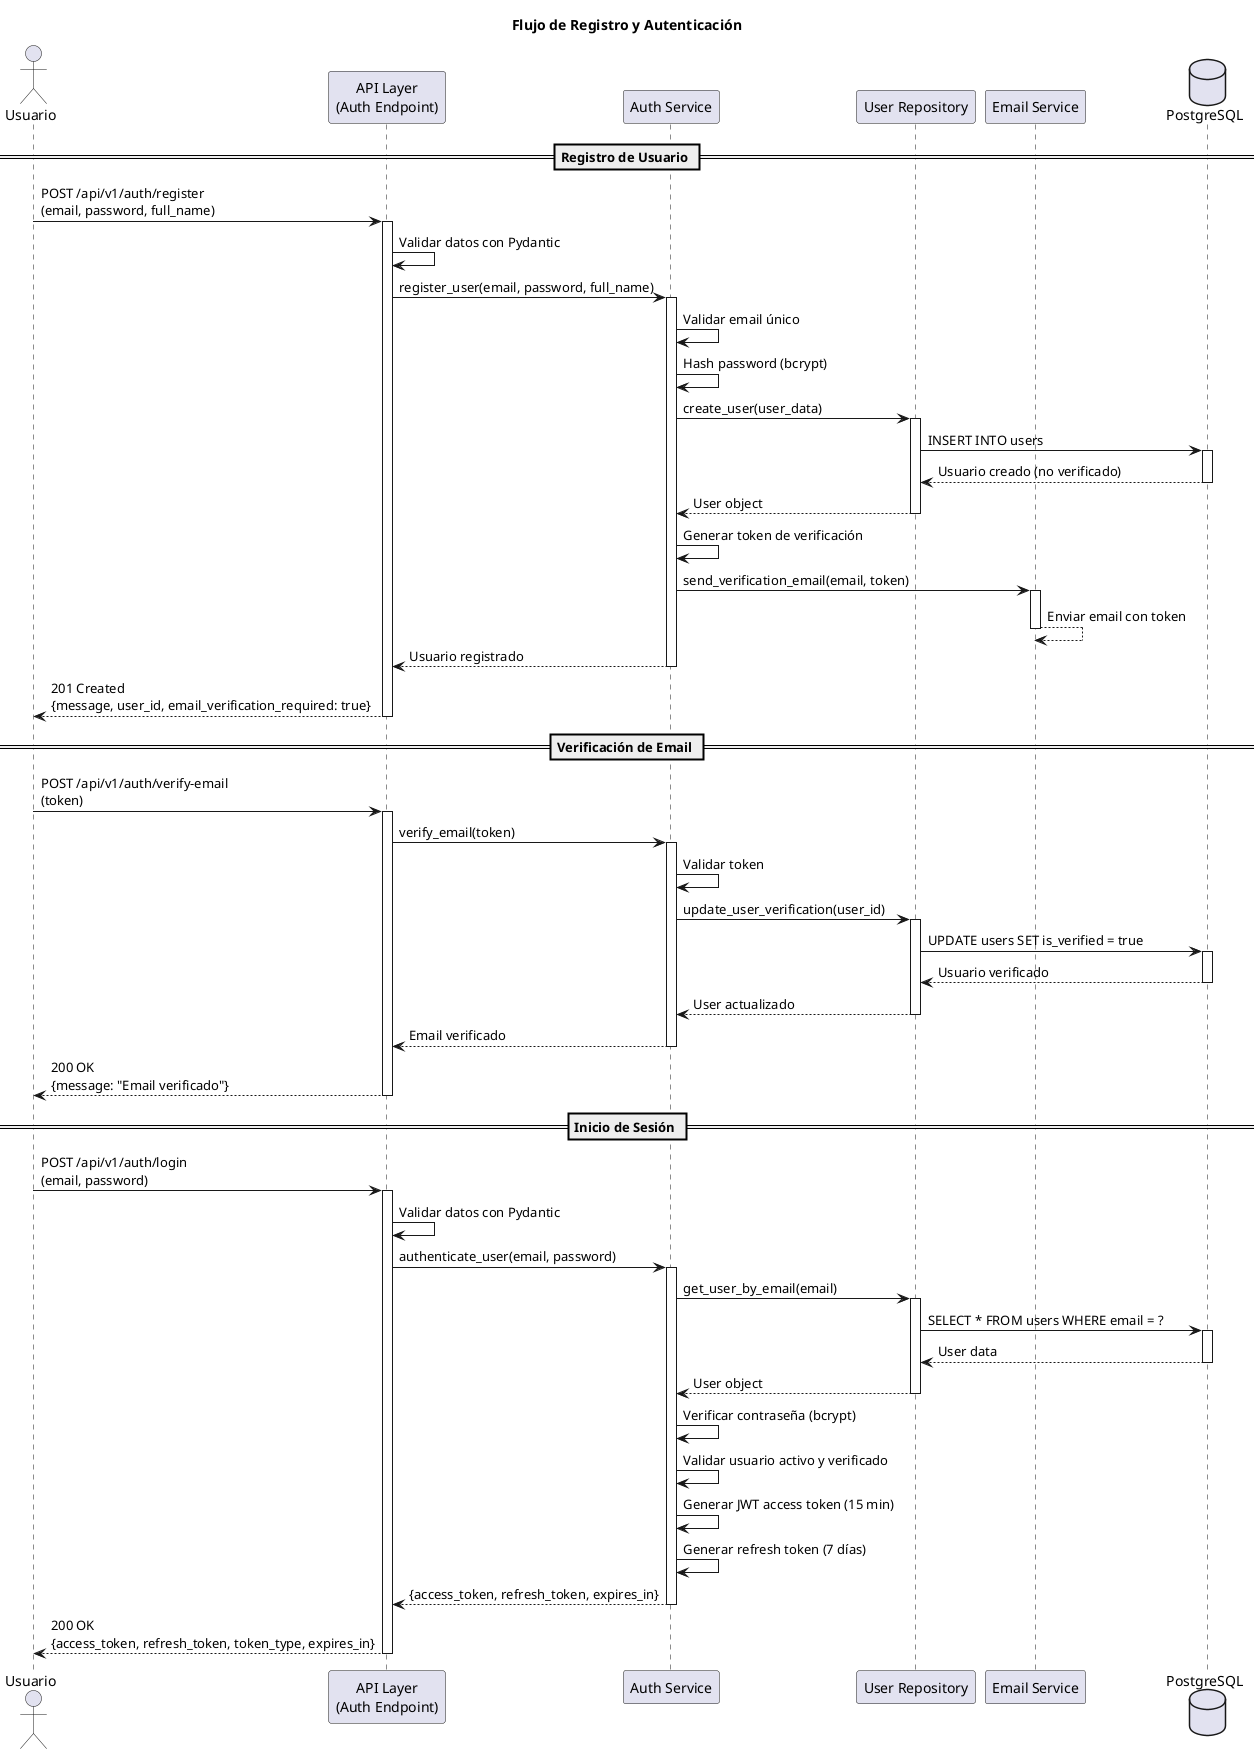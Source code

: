 @startuml Diagrama de Secuencia - Registro y Autenticación

title Flujo de Registro y Autenticación

actor Usuario as user
participant "API Layer\n(Auth Endpoint)" as api
participant "Auth Service" as auth_service
participant "User Repository" as user_repo
participant "Email Service" as email_service
database "PostgreSQL" as db

== Registro de Usuario ==
user -> api: POST /api/v1/auth/register\n(email, password, full_name)
activate api

api -> api: Validar datos con Pydantic
api -> auth_service: register_user(email, password, full_name)
activate auth_service

auth_service -> auth_service: Validar email único
auth_service -> auth_service: Hash password (bcrypt)
auth_service -> user_repo: create_user(user_data)
activate user_repo

user_repo -> db: INSERT INTO users
activate db
db --> user_repo: Usuario creado (no verificado)
deactivate db

user_repo --> auth_service: User object
deactivate user_repo

auth_service -> auth_service: Generar token de verificación
auth_service -> email_service: send_verification_email(email, token)
activate email_service
email_service --> email_service: Enviar email con token
deactivate email_service

auth_service --> api: Usuario registrado
deactivate auth_service
api --> user: 201 Created\n{message, user_id, email_verification_required: true}
deactivate api

== Verificación de Email ==
user -> api: POST /api/v1/auth/verify-email\n(token)
activate api

api -> auth_service: verify_email(token)
activate auth_service

auth_service -> auth_service: Validar token
auth_service -> user_repo: update_user_verification(user_id)
activate user_repo

user_repo -> db: UPDATE users SET is_verified = true
activate db
db --> user_repo: Usuario verificado
deactivate db

user_repo --> auth_service: User actualizado
deactivate user_repo
auth_service --> api: Email verificado
deactivate auth_service
api --> user: 200 OK\n{message: "Email verificado"}
deactivate api

== Inicio de Sesión ==
user -> api: POST /api/v1/auth/login\n(email, password)
activate api

api -> api: Validar datos con Pydantic
api -> auth_service: authenticate_user(email, password)
activate auth_service

auth_service -> user_repo: get_user_by_email(email)
activate user_repo

user_repo -> db: SELECT * FROM users WHERE email = ?
activate db
db --> user_repo: User data
deactivate db

user_repo --> auth_service: User object
deactivate user_repo

auth_service -> auth_service: Verificar contraseña (bcrypt)
auth_service -> auth_service: Validar usuario activo y verificado
auth_service -> auth_service: Generar JWT access token (15 min)
auth_service -> auth_service: Generar refresh token (7 días)
auth_service --> api: {access_token, refresh_token, expires_in}
deactivate auth_service

api --> user: 200 OK\n{access_token, refresh_token, token_type, expires_in}
deactivate api

@enduml

@startuml Diagrama de Secuencia - Crear Cartera

title Flujo de Creación de Cartera

actor Usuario as user
participant "API Layer\n(Portfolio Endpoint)" as api
participant "Auth Middleware" as auth
participant "Portfolio Service" as portfolio_service
participant "Portfolio Repository" as portfolio_repo
database "PostgreSQL" as db

user -> api: POST /api/v1/portfolios\nAuthorization: Bearer {token}\n{name, base_currency, description}
activate api

api -> auth: Validar token JWT
activate auth
auth -> auth: Verificar firma y expiración
auth --> api: Usuario autenticado (user_id)
deactivate auth

api -> api: Validar datos con Pydantic
api -> portfolio_service: create_portfolio(user_id, name, base_currency, description)
activate portfolio_service

portfolio_service -> portfolio_service: Validar nombre único por usuario
portfolio_service -> portfolio_service: Validar moneda base soportada
portfolio_service -> portfolio_repo: create_portfolio(portfolio_data)
activate portfolio_repo

portfolio_repo -> db: INSERT INTO portfolios\n(user_id, name, base_currency, description)
activate db
db --> portfolio_repo: Portfolio creado
deactivate db

portfolio_repo --> portfolio_service: Portfolio object
deactivate portfolio_repo

portfolio_service -> portfolio_service: Inicializar métricas (valor_total = 0)
portfolio_service --> api: Portfolio creado
deactivate portfolio_service

api --> user: 201 Created\n{id, name, base_currency, total_value: 0, ...}
deactivate api

@enduml

@startuml Diagrama de Secuencia - Registrar Operación de Compra

title Flujo de Registro de Operación de Compra

actor Usuario as user
participant "API Layer\n(Operations Endpoint)" as api
participant "Auth Middleware" as auth
participant "Operation Service" as operation_service
participant "Market Data Service" as market_service
participant "Portfolio Repository" as portfolio_repo
participant "Operation Repository" as operation_repo
participant "Alpha Vantage API" as alpha_vantage
database "PostgreSQL" as db

user -> api: POST /api/v1/operations\nAuthorization: Bearer {token}\n{portfolio_id, asset_symbol, operation_type: "buy",\nquantity, price, currency, fees, date}
activate api

api -> auth: Validar token JWT
activate auth
auth --> api: Usuario autenticado (user_id)
deactivate auth

api -> api: Validar datos con Pydantic
api -> operation_service: create_operation(operation_data, user_id)
activate operation_service

operation_service -> portfolio_repo: get_portfolio_by_id(portfolio_id, user_id)
activate portfolio_repo

portfolio_repo -> db: SELECT * FROM portfolios WHERE id = ? AND user_id = ?
activate db
db --> portfolio_repo: Portfolio data
deactivate db

portfolio_repo --> operation_service: Portfolio object
deactivate portfolio_repo

operation_service -> operation_service: Validar pertenencia de cartera al usuario
operation_service -> operation_service: Calcular total_amount = (quantity * price) + fees
operation_service -> operation_service: Validar datos de operación

operation_service -> market_service: get_current_price(asset_symbol, currency)
activate market_service

market_service -> market_service: Verificar caché de precios
alt Precio en caché válido
    market_service --> operation_service: Precio desde caché
else Precio no en caché o expirado
    market_service -> alpha_vantage: GET /query?function=GLOBAL_QUOTE&symbol={symbol}
    activate alpha_vantage
    alpha_vantage --> market_service: {price, timestamp}
    deactivate alpha_vantage
    
    market_service -> market_service: Almacenar precio en caché
    market_service -> db: INSERT INTO asset_prices\n(symbol, price, timestamp)
    activate db
    db --> market_service: Precio almacenado
    deactivate db
    
    market_service --> operation_service: Precio actualizado
end
deactivate market_service

operation_service -> operation_repo: create_operation(operation_data)
activate operation_repo

operation_repo -> db: INSERT INTO operations\n(portfolio_id, asset_symbol, operation_type, quantity, price, ...)
activate db
db --> operation_repo: Operation creada
deactivate db

operation_repo --> operation_service: Operation object
deactivate operation_repo

operation_service -> operation_service: Actualizar posición en cartera\n(Recalcular precio promedio si existe posición)
operation_service -> portfolio_repo: update_portfolio_balance(portfolio_id)
activate portfolio_repo

portfolio_repo -> db: UPDATE portfolios SET total_value = ...\nWHERE id = ?
activate db
db --> portfolio_repo: Portfolio actualizado
deactivate db

portfolio_repo --> operation_service: Portfolio actualizado
deactivate portfolio_repo

operation_service --> api: Operación registrada
deactivate operation_service

api --> user: 201 Created\n{id, portfolio_id, asset_symbol, quantity, price, total_amount, ...}
deactivate api

@enduml

@startuml Diagrama de Secuencia - Consultar Detalles de Cartera con Métricas

title Flujo de Consulta de Detalles de Cartera con Métricas

actor Usuario as user
participant "API Layer\n(Portfolio Endpoint)" as api
participant "Auth Middleware" as auth
participant "Portfolio Service" as portfolio_service
participant "Portfolio Repository" as portfolio_repo
participant "Market Data Service" as market_service
participant "Alpha Vantage API" as alpha_vantage
database "PostgreSQL" as db

user -> api: GET /api/v1/portfolios/{portfolio_id}\nAuthorization: Bearer {token}
activate api

api -> auth: Validar token JWT
activate auth
auth --> api: Usuario autenticado (user_id)
deactivate auth

api -> portfolio_service: get_portfolio_details(portfolio_id, user_id)
activate portfolio_service

portfolio_service -> portfolio_repo: get_portfolio_by_id(portfolio_id, user_id)
activate portfolio_repo

portfolio_repo -> db: SELECT * FROM portfolios WHERE id = ? AND user_id = ?
activate db
db --> portfolio_repo: Portfolio data
deactivate db

portfolio_repo --> portfolio_service: Portfolio object
deactivate portfolio_repo

portfolio_service -> portfolio_service: Validar pertenencia de cartera al usuario
portfolio_service -> portfolio_repo: get_portfolio_positions(portfolio_id)
activate portfolio_repo

portfolio_repo -> db: SELECT * FROM portfolio_assets\nWHERE portfolio_id = ?
activate db
db --> portfolio_repo: Posiciones de la cartera
deactivate db

portfolio_repo --> portfolio_service: Lista de posiciones
deactivate portfolio_repo

loop Para cada posición
    portfolio_service -> market_service: get_current_price(asset_symbol, currency)
    activate market_service
    
    market_service -> market_service: Verificar caché de precios
    alt Precio en caché válido
        market_service --> portfolio_service: Precio desde caché
    else Precio no en caché o expirado
        market_service -> alpha_vantage: GET /query?function=GLOBAL_QUOTE&symbol={symbol}
        activate alpha_vantage
        alpha_vantage --> market_service: {price, timestamp}
        deactivate alpha_vantage
        
        market_service -> market_service: Almacenar precio en caché
        market_service -> db: INSERT INTO asset_prices\n(symbol, price, timestamp)
        activate db
        db --> market_service: Precio almacenado
        deactivate db
        
        market_service --> portfolio_service: Precio actualizado
    end
    deactivate market_service
    
    portfolio_service -> portfolio_service: Calcular valor actual de posición\n= quantity * current_price
    portfolio_service -> portfolio_service: Calcular ganancia/pérdida\n= current_value - total_cost
end

portfolio_service -> portfolio_service: Calcular métricas totales de cartera\n- Valor total actualizado\n- Ganancia/pérdida total\n- Rendimiento porcentual

portfolio_service --> api: Portfolio con métricas actualizadas
deactivate portfolio_service

api --> user: 200 OK\n{id, name, base_currency, total_value, total_cost,\ntotal_gain_loss, total_gain_loss_percent, positions: [...]}
deactivate api

@enduml

@startuml Diagrama de Secuencia - Análisis con Inteligencia Artificial

title Flujo de Análisis con Inteligencia Artificial

actor Usuario as user
participant "API Layer\n(Portfolio Endpoint)" as api
participant "Auth Middleware" as auth
participant "Portfolio Service" as portfolio_service
participant "AI Module Service" as ai_service
participant "Market Data Service" as market_service
participant "Data Processor" as data_processor
participant "AI Provider" as ai_provider
participant "OpenAI API" as openai
participant "Alpha Vantage API" as alpha_vantage
database "PostgreSQL" as db
database "Redis Cache" as cache

user -> api: GET /api/v1/portfolios/{portfolio_id}/analytics\nAuthorization: Bearer {token}
activate api

api -> auth: Validar token JWT
activate auth
auth --> api: Usuario autenticado (user_id)
deactivate auth

api -> portfolio_service: get_portfolio_analytics(portfolio_id, user_id)
activate portfolio_service

portfolio_service -> portfolio_service: Validar pertenencia de cartera
portfolio_service -> ai_service: generate_portfolio_analysis(portfolio_id)
activate ai_service

ai_service -> cache: check_cached_analysis(portfolio_id)
activate cache
cache --> ai_service: Resultado de caché
deactivate cache

alt Análisis en caché válido
    ai_service --> portfolio_service: Análisis desde caché
    portfolio_service --> api: Análisis retornado
    api --> user: 200 OK\n{analysis, cached: true, ...}
else Análisis no en caché o expirado
    ai_service -> portfolio_service: get_portfolio_positions(portfolio_id)
    activate portfolio_service
    portfolio_service --> ai_service: Lista de posiciones con activos
    deactivate portfolio_service
    
    loop Para cada activo en la cartera
        ai_service -> market_service: get_historical_prices(asset_symbol, days=90)
        activate market_service
        
        market_service -> market_service: Verificar caché de datos históricos
        alt Datos históricos en caché
            market_service -> db: SELECT * FROM asset_prices\nWHERE symbol = ? AND date >= ?
            activate db
            db --> market_service: Datos históricos almacenados
            deactivate db
        else Datos históricos no disponibles
            market_service -> alpha_vantage: GET /query?function=TIME_SERIES_DAILY&symbol={symbol}
            activate alpha_vantage
            alpha_vantage --> market_service: Serie temporal de precios
            deactivate alpha_vantage
            
            market_service -> db: INSERT INTO asset_prices\n(datos históricos)
            activate db
            db --> market_service: Datos almacenados
            deactivate db
        end
        
        market_service --> ai_service: Datos históricos de precios
        deactivate market_service
    end
    
    ai_service -> data_processor: process_market_data(historical_data)
    activate data_processor
    
    data_processor -> data_processor: Calcular indicadores técnicos\n(RSI, MACD, Media móvil, etc.)
    data_processor -> data_processor: Identificar patrones de precio
    data_processor -> data_processor: Calcular métricas de volatilidad
    data_processor -> data_processor: Analizar volumen
    
    data_processor --> ai_service: Datos procesados con indicadores
    deactivate data_processor
    
    ai_service -> ai_provider: generate_analysis_prompt(processed_data, portfolio_info)
    activate ai_provider
    
    ai_provider -> ai_provider: Construir prompt estructurado\ncon datos técnicos y contexto
    ai_provider -> openai: POST /v1/chat/completions\n{prompt, model: "gpt-4", ...}
    activate openai
    
    openai --> ai_provider: Respuesta con análisis descriptivo
    deactivate openai
    
    ai_provider -> ai_provider: Procesar respuesta de OpenAI
    ai_provider -> ai_provider: Agregar disclaimer de responsabilidad
    ai_provider -> ai_provider: Formatear análisis en lenguaje natural
    
    ai_provider --> ai_service: Análisis completo generado
    deactivate ai_provider
    
    ai_service -> db: INSERT INTO analysis\n(portfolio_id, analysis_text, generated_at)
    activate db
    db --> ai_service: Análisis almacenado
    deactivate db
    
    ai_service -> cache: cache_analysis(portfolio_id, analysis, ttl=3600)
    activate cache
    cache --> ai_service: Análisis almacenado en caché
    deactivate cache
    
    ai_service --> portfolio_service: Análisis generado
    deactivate ai_service
    
    portfolio_service --> api: Análisis con IA
    deactivate portfolio_service
    
    api --> user: 200 OK\n{analysis, generated_at, disclaimer, cached: false}
    deactivate api
end

@enduml

@startuml Diagrama de Secuencia - Registrar Operación de Venta

title Flujo de Registro de Operación de Venta

actor Usuario as user
participant "API Layer\n(Operations Endpoint)" as api
participant "Auth Middleware" as auth
participant "Operation Service" as operation_service
participant "Portfolio Repository" as portfolio_repo
participant "Operation Repository" as operation_repo
participant "Market Data Service" as market_service
participant "Alpha Vantage API" as alpha_vantage
database "PostgreSQL" as db

user -> api: POST /api/v1/operations\nAuthorization: Bearer {token}\n{portfolio_id, asset_symbol, operation_type: "sell",\nquantity, price, currency, fees, date}
activate api

api -> auth: Validar token JWT
activate auth
auth --> api: Usuario autenticado (user_id)
deactivate auth

api -> api: Validar datos con Pydantic
api -> operation_service: create_operation(operation_data, user_id)
activate operation_service

operation_service -> portfolio_repo: get_portfolio_by_id(portfolio_id, user_id)
activate portfolio_repo

portfolio_repo -> db: SELECT * FROM portfolios WHERE id = ? AND user_id = ?
activate db
db --> portfolio_repo: Portfolio data
deactivate db

portfolio_repo --> operation_service: Portfolio object
deactivate portfolio_repo

operation_service -> operation_service: Validar pertenencia de cartera al usuario
operation_service -> portfolio_repo: get_portfolio_position(portfolio_id, asset_symbol)
activate portfolio_repo

portfolio_repo -> db: SELECT * FROM portfolio_assets\nWHERE portfolio_id = ? AND asset_symbol = ?
activate db
db --> portfolio_repo: Posición actual
deactivate db

portfolio_repo --> operation_service: Posición actual o null
deactivate portfolio_repo

alt Posición existe y cantidad suficiente
    operation_service -> operation_service: Validar cantidad disponible\nquantity_available >= quantity
    
    operation_service -> operation_service: Calcular total_amount = (quantity * price) - fees
    
    operation_service -> market_service: get_current_price(asset_symbol, currency)
    activate market_service
    
    market_service -> market_service: Verificar caché de precios
    alt Precio en caché válido
        market_service --> operation_service: Precio desde caché
    else Precio no en caché
        market_service -> alpha_vantage: GET /query?function=GLOBAL_QUOTE&symbol={symbol}
        activate alpha_vantage
        alpha_vantage --> market_service: {price, timestamp}
        deactivate alpha_vantage
        market_service --> operation_service: Precio actualizado
    end
    deactivate market_service
    
    operation_service -> operation_repo: create_operation(operation_data)
    activate operation_repo
    
    operation_repo -> db: INSERT INTO operations\n(portfolio_id, asset_symbol, operation_type: "sell", quantity, ...)
    activate db
    db --> operation_repo: Operation creada
    deactivate db
    
    operation_repo --> operation_service: Operation object
    deactivate operation_repo
    
    operation_service -> operation_service: Actualizar posición en cartera\nReducir cantidad disponible\nRecalcular precio promedio (FIFO o promedio ponderado)
    operation_service -> portfolio_repo: update_portfolio_balance(portfolio_id)
    activate portfolio_repo
    
    portfolio_repo -> db: UPDATE portfolios SET total_value = ...\nUPDATE portfolio_assets SET quantity = ...\nWHERE id = ?
    activate db
    db --> portfolio_repo: Portfolio y posiciones actualizados
    deactivate db
    
    portfolio_repo --> operation_service: Portfolio actualizado
    deactivate portfolio_repo
    
    operation_service --> api: Operación de venta registrada
    deactivate operation_service
    
    api --> user: 201 Created\n{id, operation_type: "sell", quantity, price, ...}
else Posición no existe o cantidad insuficiente
    operation_service --> api: Error: Cantidad insuficiente
    deactivate operation_service
    
    api --> user: 400 Bad Request\n{error: "Cantidad insuficiente para venta"}
end

deactivate api

@enduml

